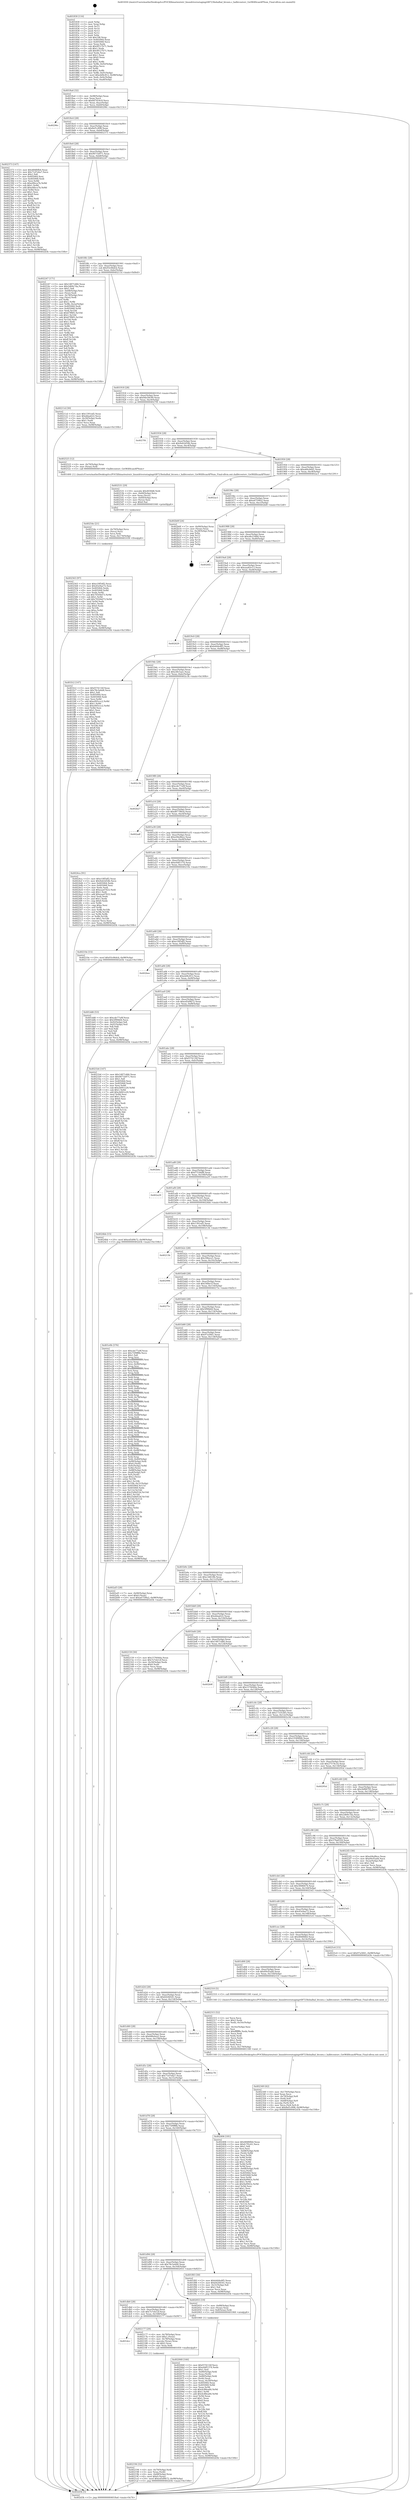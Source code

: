 digraph "0x401830" {
  label = "0x401830 (/mnt/c/Users/mathe/Desktop/tcc/POCII/binaries/extr_linuxdriversstagingrtl8723bshalhal_btcoex.c_halbtcoutsrc_GetWifiScanAPNum_Final-ollvm.out::main(0))"
  labelloc = "t"
  node[shape=record]

  Entry [label="",width=0.3,height=0.3,shape=circle,fillcolor=black,style=filled]
  "0x4018a4" [label="{
     0x4018a4 [32]\l
     | [instrs]\l
     &nbsp;&nbsp;0x4018a4 \<+6\>: mov -0x98(%rbp),%eax\l
     &nbsp;&nbsp;0x4018aa \<+2\>: mov %eax,%ecx\l
     &nbsp;&nbsp;0x4018ac \<+6\>: sub $0x8d7454c9,%ecx\l
     &nbsp;&nbsp;0x4018b2 \<+6\>: mov %eax,-0xac(%rbp)\l
     &nbsp;&nbsp;0x4018b8 \<+6\>: mov %ecx,-0xb0(%rbp)\l
     &nbsp;&nbsp;0x4018be \<+6\>: je 000000000040296c \<main+0x113c\>\l
  }"]
  "0x40296c" [label="{
     0x40296c\l
  }", style=dashed]
  "0x4018c4" [label="{
     0x4018c4 [28]\l
     | [instrs]\l
     &nbsp;&nbsp;0x4018c4 \<+5\>: jmp 00000000004018c9 \<main+0x99\>\l
     &nbsp;&nbsp;0x4018c9 \<+6\>: mov -0xac(%rbp),%eax\l
     &nbsp;&nbsp;0x4018cf \<+5\>: sub $0x8ef1c898,%eax\l
     &nbsp;&nbsp;0x4018d4 \<+6\>: mov %eax,-0xb4(%rbp)\l
     &nbsp;&nbsp;0x4018da \<+6\>: je 0000000000402373 \<main+0xb43\>\l
  }"]
  Exit [label="",width=0.3,height=0.3,shape=circle,fillcolor=black,style=filled,peripheries=2]
  "0x402373" [label="{
     0x402373 [147]\l
     | [instrs]\l
     &nbsp;&nbsp;0x402373 \<+5\>: mov $0x484f6fb4,%eax\l
     &nbsp;&nbsp;0x402378 \<+5\>: mov $0x71d7e6a7,%ecx\l
     &nbsp;&nbsp;0x40237d \<+2\>: mov $0x1,%dl\l
     &nbsp;&nbsp;0x40237f \<+7\>: mov 0x405064,%esi\l
     &nbsp;&nbsp;0x402386 \<+7\>: mov 0x405068,%edi\l
     &nbsp;&nbsp;0x40238d \<+3\>: mov %esi,%r8d\l
     &nbsp;&nbsp;0x402390 \<+7\>: sub $0xe0feca7b,%r8d\l
     &nbsp;&nbsp;0x402397 \<+4\>: sub $0x1,%r8d\l
     &nbsp;&nbsp;0x40239b \<+7\>: add $0xe0feca7b,%r8d\l
     &nbsp;&nbsp;0x4023a2 \<+4\>: imul %r8d,%esi\l
     &nbsp;&nbsp;0x4023a6 \<+3\>: and $0x1,%esi\l
     &nbsp;&nbsp;0x4023a9 \<+3\>: cmp $0x0,%esi\l
     &nbsp;&nbsp;0x4023ac \<+4\>: sete %r9b\l
     &nbsp;&nbsp;0x4023b0 \<+3\>: cmp $0xa,%edi\l
     &nbsp;&nbsp;0x4023b3 \<+4\>: setl %r10b\l
     &nbsp;&nbsp;0x4023b7 \<+3\>: mov %r9b,%r11b\l
     &nbsp;&nbsp;0x4023ba \<+4\>: xor $0xff,%r11b\l
     &nbsp;&nbsp;0x4023be \<+3\>: mov %r10b,%bl\l
     &nbsp;&nbsp;0x4023c1 \<+3\>: xor $0xff,%bl\l
     &nbsp;&nbsp;0x4023c4 \<+3\>: xor $0x1,%dl\l
     &nbsp;&nbsp;0x4023c7 \<+3\>: mov %r11b,%r14b\l
     &nbsp;&nbsp;0x4023ca \<+4\>: and $0xff,%r14b\l
     &nbsp;&nbsp;0x4023ce \<+3\>: and %dl,%r9b\l
     &nbsp;&nbsp;0x4023d1 \<+3\>: mov %bl,%r15b\l
     &nbsp;&nbsp;0x4023d4 \<+4\>: and $0xff,%r15b\l
     &nbsp;&nbsp;0x4023d8 \<+3\>: and %dl,%r10b\l
     &nbsp;&nbsp;0x4023db \<+3\>: or %r9b,%r14b\l
     &nbsp;&nbsp;0x4023de \<+3\>: or %r10b,%r15b\l
     &nbsp;&nbsp;0x4023e1 \<+3\>: xor %r15b,%r14b\l
     &nbsp;&nbsp;0x4023e4 \<+3\>: or %bl,%r11b\l
     &nbsp;&nbsp;0x4023e7 \<+4\>: xor $0xff,%r11b\l
     &nbsp;&nbsp;0x4023eb \<+3\>: or $0x1,%dl\l
     &nbsp;&nbsp;0x4023ee \<+3\>: and %dl,%r11b\l
     &nbsp;&nbsp;0x4023f1 \<+3\>: or %r11b,%r14b\l
     &nbsp;&nbsp;0x4023f4 \<+4\>: test $0x1,%r14b\l
     &nbsp;&nbsp;0x4023f8 \<+3\>: cmovne %ecx,%eax\l
     &nbsp;&nbsp;0x4023fb \<+6\>: mov %eax,-0x98(%rbp)\l
     &nbsp;&nbsp;0x402401 \<+5\>: jmp 0000000000402d3b \<main+0x150b\>\l
  }"]
  "0x4018e0" [label="{
     0x4018e0 [28]\l
     | [instrs]\l
     &nbsp;&nbsp;0x4018e0 \<+5\>: jmp 00000000004018e5 \<main+0xb5\>\l
     &nbsp;&nbsp;0x4018e5 \<+6\>: mov -0xac(%rbp),%eax\l
     &nbsp;&nbsp;0x4018eb \<+5\>: sub $0x9071b971,%eax\l
     &nbsp;&nbsp;0x4018f0 \<+6\>: mov %eax,-0xb8(%rbp)\l
     &nbsp;&nbsp;0x4018f6 \<+6\>: je 0000000000402247 \<main+0xa17\>\l
  }"]
  "0x402563" [label="{
     0x402563 [97]\l
     | [instrs]\l
     &nbsp;&nbsp;0x402563 \<+5\>: mov $0xe18f5df2,%eax\l
     &nbsp;&nbsp;0x402568 \<+5\>: mov $0x45e9ae72,%esi\l
     &nbsp;&nbsp;0x40256d \<+7\>: mov 0x405064,%edx\l
     &nbsp;&nbsp;0x402574 \<+8\>: mov 0x405068,%r8d\l
     &nbsp;&nbsp;0x40257c \<+3\>: mov %edx,%r9d\l
     &nbsp;&nbsp;0x40257f \<+7\>: sub $0x70504d73,%r9d\l
     &nbsp;&nbsp;0x402586 \<+4\>: sub $0x1,%r9d\l
     &nbsp;&nbsp;0x40258a \<+7\>: add $0x70504d73,%r9d\l
     &nbsp;&nbsp;0x402591 \<+4\>: imul %r9d,%edx\l
     &nbsp;&nbsp;0x402595 \<+3\>: and $0x1,%edx\l
     &nbsp;&nbsp;0x402598 \<+3\>: cmp $0x0,%edx\l
     &nbsp;&nbsp;0x40259b \<+4\>: sete %r10b\l
     &nbsp;&nbsp;0x40259f \<+4\>: cmp $0xa,%r8d\l
     &nbsp;&nbsp;0x4025a3 \<+4\>: setl %r11b\l
     &nbsp;&nbsp;0x4025a7 \<+3\>: mov %r10b,%bl\l
     &nbsp;&nbsp;0x4025aa \<+3\>: and %r11b,%bl\l
     &nbsp;&nbsp;0x4025ad \<+3\>: xor %r11b,%r10b\l
     &nbsp;&nbsp;0x4025b0 \<+3\>: or %r10b,%bl\l
     &nbsp;&nbsp;0x4025b3 \<+3\>: test $0x1,%bl\l
     &nbsp;&nbsp;0x4025b6 \<+3\>: cmovne %esi,%eax\l
     &nbsp;&nbsp;0x4025b9 \<+6\>: mov %eax,-0x98(%rbp)\l
     &nbsp;&nbsp;0x4025bf \<+5\>: jmp 0000000000402d3b \<main+0x150b\>\l
  }"]
  "0x402247" [label="{
     0x402247 [171]\l
     | [instrs]\l
     &nbsp;&nbsp;0x402247 \<+5\>: mov $0x14871d66,%eax\l
     &nbsp;&nbsp;0x40224c \<+5\>: mov $0x2d69c7da,%ecx\l
     &nbsp;&nbsp;0x402251 \<+2\>: mov $0x1,%dl\l
     &nbsp;&nbsp;0x402253 \<+4\>: mov -0x68(%rbp),%rsi\l
     &nbsp;&nbsp;0x402257 \<+2\>: mov (%rsi),%edi\l
     &nbsp;&nbsp;0x402259 \<+4\>: mov -0x78(%rbp),%rsi\l
     &nbsp;&nbsp;0x40225d \<+2\>: cmp (%rsi),%edi\l
     &nbsp;&nbsp;0x40225f \<+4\>: setl %r8b\l
     &nbsp;&nbsp;0x402263 \<+4\>: and $0x1,%r8b\l
     &nbsp;&nbsp;0x402267 \<+4\>: mov %r8b,-0x2a(%rbp)\l
     &nbsp;&nbsp;0x40226b \<+7\>: mov 0x405064,%edi\l
     &nbsp;&nbsp;0x402272 \<+8\>: mov 0x405068,%r9d\l
     &nbsp;&nbsp;0x40227a \<+3\>: mov %edi,%r10d\l
     &nbsp;&nbsp;0x40227d \<+7\>: sub $0x67ff4f5,%r10d\l
     &nbsp;&nbsp;0x402284 \<+4\>: sub $0x1,%r10d\l
     &nbsp;&nbsp;0x402288 \<+7\>: add $0x67ff4f5,%r10d\l
     &nbsp;&nbsp;0x40228f \<+4\>: imul %r10d,%edi\l
     &nbsp;&nbsp;0x402293 \<+3\>: and $0x1,%edi\l
     &nbsp;&nbsp;0x402296 \<+3\>: cmp $0x0,%edi\l
     &nbsp;&nbsp;0x402299 \<+4\>: sete %r8b\l
     &nbsp;&nbsp;0x40229d \<+4\>: cmp $0xa,%r9d\l
     &nbsp;&nbsp;0x4022a1 \<+4\>: setl %r11b\l
     &nbsp;&nbsp;0x4022a5 \<+3\>: mov %r8b,%bl\l
     &nbsp;&nbsp;0x4022a8 \<+3\>: xor $0xff,%bl\l
     &nbsp;&nbsp;0x4022ab \<+3\>: mov %r11b,%r14b\l
     &nbsp;&nbsp;0x4022ae \<+4\>: xor $0xff,%r14b\l
     &nbsp;&nbsp;0x4022b2 \<+3\>: xor $0x1,%dl\l
     &nbsp;&nbsp;0x4022b5 \<+3\>: mov %bl,%r15b\l
     &nbsp;&nbsp;0x4022b8 \<+4\>: and $0xff,%r15b\l
     &nbsp;&nbsp;0x4022bc \<+3\>: and %dl,%r8b\l
     &nbsp;&nbsp;0x4022bf \<+3\>: mov %r14b,%r12b\l
     &nbsp;&nbsp;0x4022c2 \<+4\>: and $0xff,%r12b\l
     &nbsp;&nbsp;0x4022c6 \<+3\>: and %dl,%r11b\l
     &nbsp;&nbsp;0x4022c9 \<+3\>: or %r8b,%r15b\l
     &nbsp;&nbsp;0x4022cc \<+3\>: or %r11b,%r12b\l
     &nbsp;&nbsp;0x4022cf \<+3\>: xor %r12b,%r15b\l
     &nbsp;&nbsp;0x4022d2 \<+3\>: or %r14b,%bl\l
     &nbsp;&nbsp;0x4022d5 \<+3\>: xor $0xff,%bl\l
     &nbsp;&nbsp;0x4022d8 \<+3\>: or $0x1,%dl\l
     &nbsp;&nbsp;0x4022db \<+2\>: and %dl,%bl\l
     &nbsp;&nbsp;0x4022dd \<+3\>: or %bl,%r15b\l
     &nbsp;&nbsp;0x4022e0 \<+4\>: test $0x1,%r15b\l
     &nbsp;&nbsp;0x4022e4 \<+3\>: cmovne %ecx,%eax\l
     &nbsp;&nbsp;0x4022e7 \<+6\>: mov %eax,-0x98(%rbp)\l
     &nbsp;&nbsp;0x4022ed \<+5\>: jmp 0000000000402d3b \<main+0x150b\>\l
  }"]
  "0x4018fc" [label="{
     0x4018fc [28]\l
     | [instrs]\l
     &nbsp;&nbsp;0x4018fc \<+5\>: jmp 0000000000401901 \<main+0xd1\>\l
     &nbsp;&nbsp;0x401901 \<+6\>: mov -0xac(%rbp),%eax\l
     &nbsp;&nbsp;0x401907 \<+5\>: sub $0x93c06dcb,%eax\l
     &nbsp;&nbsp;0x40190c \<+6\>: mov %eax,-0xbc(%rbp)\l
     &nbsp;&nbsp;0x401912 \<+6\>: je 000000000040211d \<main+0x8ed\>\l
  }"]
  "0x40254e" [label="{
     0x40254e [21]\l
     | [instrs]\l
     &nbsp;&nbsp;0x40254e \<+4\>: mov -0x70(%rbp),%rcx\l
     &nbsp;&nbsp;0x402552 \<+3\>: mov (%rcx),%rcx\l
     &nbsp;&nbsp;0x402555 \<+3\>: mov %rcx,%rdi\l
     &nbsp;&nbsp;0x402558 \<+6\>: mov %eax,-0x174(%rbp)\l
     &nbsp;&nbsp;0x40255e \<+5\>: call 0000000000401030 \<free@plt\>\l
     | [calls]\l
     &nbsp;&nbsp;0x401030 \{1\} (unknown)\l
  }"]
  "0x40211d" [label="{
     0x40211d [30]\l
     | [instrs]\l
     &nbsp;&nbsp;0x40211d \<+5\>: mov $0x1391ed5,%eax\l
     &nbsp;&nbsp;0x402122 \<+5\>: mov $0xddaa622,%ecx\l
     &nbsp;&nbsp;0x402127 \<+3\>: mov -0x30(%rbp),%edx\l
     &nbsp;&nbsp;0x40212a \<+3\>: cmp $0x1,%edx\l
     &nbsp;&nbsp;0x40212d \<+3\>: cmovl %ecx,%eax\l
     &nbsp;&nbsp;0x402130 \<+6\>: mov %eax,-0x98(%rbp)\l
     &nbsp;&nbsp;0x402136 \<+5\>: jmp 0000000000402d3b \<main+0x150b\>\l
  }"]
  "0x401918" [label="{
     0x401918 [28]\l
     | [instrs]\l
     &nbsp;&nbsp;0x401918 \<+5\>: jmp 000000000040191d \<main+0xed\>\l
     &nbsp;&nbsp;0x40191d \<+6\>: mov -0xac(%rbp),%eax\l
     &nbsp;&nbsp;0x401923 \<+5\>: sub $0x9de58c99,%eax\l
     &nbsp;&nbsp;0x401928 \<+6\>: mov %eax,-0xc0(%rbp)\l
     &nbsp;&nbsp;0x40192e \<+6\>: je 00000000004027f4 \<main+0xfc4\>\l
  }"]
  "0x402531" [label="{
     0x402531 [29]\l
     | [instrs]\l
     &nbsp;&nbsp;0x402531 \<+10\>: movabs $0x4030d6,%rdi\l
     &nbsp;&nbsp;0x40253b \<+4\>: mov -0x60(%rbp),%rcx\l
     &nbsp;&nbsp;0x40253f \<+2\>: mov %eax,(%rcx)\l
     &nbsp;&nbsp;0x402541 \<+4\>: mov -0x60(%rbp),%rcx\l
     &nbsp;&nbsp;0x402545 \<+2\>: mov (%rcx),%esi\l
     &nbsp;&nbsp;0x402547 \<+2\>: mov $0x0,%al\l
     &nbsp;&nbsp;0x402549 \<+5\>: call 0000000000401040 \<printf@plt\>\l
     | [calls]\l
     &nbsp;&nbsp;0x401040 \{1\} (unknown)\l
  }"]
  "0x4027f4" [label="{
     0x4027f4\l
  }", style=dashed]
  "0x401934" [label="{
     0x401934 [28]\l
     | [instrs]\l
     &nbsp;&nbsp;0x401934 \<+5\>: jmp 0000000000401939 \<main+0x109\>\l
     &nbsp;&nbsp;0x401939 \<+6\>: mov -0xac(%rbp),%eax\l
     &nbsp;&nbsp;0x40193f \<+5\>: sub $0x9eb5d54b,%eax\l
     &nbsp;&nbsp;0x401944 \<+6\>: mov %eax,-0xc4(%rbp)\l
     &nbsp;&nbsp;0x40194a \<+6\>: je 0000000000402525 \<main+0xcf5\>\l
  }"]
  "0x402349" [label="{
     0x402349 [42]\l
     | [instrs]\l
     &nbsp;&nbsp;0x402349 \<+6\>: mov -0x170(%rbp),%ecx\l
     &nbsp;&nbsp;0x40234f \<+3\>: imul %eax,%ecx\l
     &nbsp;&nbsp;0x402352 \<+4\>: mov -0x70(%rbp),%r8\l
     &nbsp;&nbsp;0x402356 \<+3\>: mov (%r8),%r8\l
     &nbsp;&nbsp;0x402359 \<+4\>: mov -0x68(%rbp),%r9\l
     &nbsp;&nbsp;0x40235d \<+3\>: movslq (%r9),%r9\l
     &nbsp;&nbsp;0x402360 \<+4\>: mov %ecx,(%r8,%r9,4)\l
     &nbsp;&nbsp;0x402364 \<+10\>: movl $0x8ef1c898,-0x98(%rbp)\l
     &nbsp;&nbsp;0x40236e \<+5\>: jmp 0000000000402d3b \<main+0x150b\>\l
  }"]
  "0x402525" [label="{
     0x402525 [12]\l
     | [instrs]\l
     &nbsp;&nbsp;0x402525 \<+4\>: mov -0x70(%rbp),%rax\l
     &nbsp;&nbsp;0x402529 \<+3\>: mov (%rax),%rdi\l
     &nbsp;&nbsp;0x40252c \<+5\>: call 0000000000401400 \<halbtcoutsrc_GetWifiScanAPNum\>\l
     | [calls]\l
     &nbsp;&nbsp;0x401400 \{1\} (/mnt/c/Users/mathe/Desktop/tcc/POCII/binaries/extr_linuxdriversstagingrtl8723bshalhal_btcoex.c_halbtcoutsrc_GetWifiScanAPNum_Final-ollvm.out::halbtcoutsrc_GetWifiScanAPNum)\l
  }"]
  "0x401950" [label="{
     0x401950 [28]\l
     | [instrs]\l
     &nbsp;&nbsp;0x401950 \<+5\>: jmp 0000000000401955 \<main+0x125\>\l
     &nbsp;&nbsp;0x401955 \<+6\>: mov -0xac(%rbp),%eax\l
     &nbsp;&nbsp;0x40195b \<+5\>: sub $0xa66cb6d1,%eax\l
     &nbsp;&nbsp;0x401960 \<+6\>: mov %eax,-0xc8(%rbp)\l
     &nbsp;&nbsp;0x401966 \<+6\>: je 0000000000402ac1 \<main+0x1291\>\l
  }"]
  "0x402315" [label="{
     0x402315 [52]\l
     | [instrs]\l
     &nbsp;&nbsp;0x402315 \<+2\>: xor %ecx,%ecx\l
     &nbsp;&nbsp;0x402317 \<+5\>: mov $0x2,%edx\l
     &nbsp;&nbsp;0x40231c \<+6\>: mov %edx,-0x16c(%rbp)\l
     &nbsp;&nbsp;0x402322 \<+1\>: cltd\l
     &nbsp;&nbsp;0x402323 \<+6\>: mov -0x16c(%rbp),%esi\l
     &nbsp;&nbsp;0x402329 \<+2\>: idiv %esi\l
     &nbsp;&nbsp;0x40232b \<+6\>: imul $0xfffffffe,%edx,%edx\l
     &nbsp;&nbsp;0x402331 \<+2\>: mov %ecx,%edi\l
     &nbsp;&nbsp;0x402333 \<+2\>: sub %edx,%edi\l
     &nbsp;&nbsp;0x402335 \<+2\>: mov %ecx,%edx\l
     &nbsp;&nbsp;0x402337 \<+3\>: sub $0x1,%edx\l
     &nbsp;&nbsp;0x40233a \<+2\>: add %edx,%edi\l
     &nbsp;&nbsp;0x40233c \<+2\>: sub %edi,%ecx\l
     &nbsp;&nbsp;0x40233e \<+6\>: mov %ecx,-0x170(%rbp)\l
     &nbsp;&nbsp;0x402344 \<+5\>: call 0000000000401160 \<next_i\>\l
     | [calls]\l
     &nbsp;&nbsp;0x401160 \{1\} (/mnt/c/Users/mathe/Desktop/tcc/POCII/binaries/extr_linuxdriversstagingrtl8723bshalhal_btcoex.c_halbtcoutsrc_GetWifiScanAPNum_Final-ollvm.out::next_i)\l
  }"]
  "0x402ac1" [label="{
     0x402ac1\l
  }", style=dashed]
  "0x40196c" [label="{
     0x40196c [28]\l
     | [instrs]\l
     &nbsp;&nbsp;0x40196c \<+5\>: jmp 0000000000401971 \<main+0x141\>\l
     &nbsp;&nbsp;0x401971 \<+6\>: mov -0xac(%rbp),%eax\l
     &nbsp;&nbsp;0x401977 \<+5\>: sub $0xa6759fa2,%eax\l
     &nbsp;&nbsp;0x40197c \<+6\>: mov %eax,-0xcc(%rbp)\l
     &nbsp;&nbsp;0x401982 \<+6\>: je 0000000000402b0f \<main+0x12df\>\l
  }"]
  "0x402194" [label="{
     0x402194 [32]\l
     | [instrs]\l
     &nbsp;&nbsp;0x402194 \<+4\>: mov -0x70(%rbp),%rdi\l
     &nbsp;&nbsp;0x402198 \<+3\>: mov %rax,(%rdi)\l
     &nbsp;&nbsp;0x40219b \<+4\>: mov -0x68(%rbp),%rax\l
     &nbsp;&nbsp;0x40219f \<+6\>: movl $0x0,(%rax)\l
     &nbsp;&nbsp;0x4021a5 \<+10\>: movl $0xed5d9b72,-0x98(%rbp)\l
     &nbsp;&nbsp;0x4021af \<+5\>: jmp 0000000000402d3b \<main+0x150b\>\l
  }"]
  "0x402b0f" [label="{
     0x402b0f [24]\l
     | [instrs]\l
     &nbsp;&nbsp;0x402b0f \<+7\>: mov -0x90(%rbp),%rax\l
     &nbsp;&nbsp;0x402b16 \<+2\>: mov (%rax),%eax\l
     &nbsp;&nbsp;0x402b18 \<+4\>: lea -0x28(%rbp),%rsp\l
     &nbsp;&nbsp;0x402b1c \<+1\>: pop %rbx\l
     &nbsp;&nbsp;0x402b1d \<+2\>: pop %r12\l
     &nbsp;&nbsp;0x402b1f \<+2\>: pop %r13\l
     &nbsp;&nbsp;0x402b21 \<+2\>: pop %r14\l
     &nbsp;&nbsp;0x402b23 \<+2\>: pop %r15\l
     &nbsp;&nbsp;0x402b25 \<+1\>: pop %rbp\l
     &nbsp;&nbsp;0x402b26 \<+1\>: ret\l
  }"]
  "0x401988" [label="{
     0x401988 [28]\l
     | [instrs]\l
     &nbsp;&nbsp;0x401988 \<+5\>: jmp 000000000040198d \<main+0x15d\>\l
     &nbsp;&nbsp;0x40198d \<+6\>: mov -0xac(%rbp),%eax\l
     &nbsp;&nbsp;0x401993 \<+5\>: sub $0xa8e2348d,%eax\l
     &nbsp;&nbsp;0x401998 \<+6\>: mov %eax,-0xd0(%rbp)\l
     &nbsp;&nbsp;0x40199e \<+6\>: je 00000000004026f2 \<main+0xec2\>\l
  }"]
  "0x401dcc" [label="{
     0x401dcc\l
  }", style=dashed]
  "0x4026f2" [label="{
     0x4026f2\l
  }", style=dashed]
  "0x4019a4" [label="{
     0x4019a4 [28]\l
     | [instrs]\l
     &nbsp;&nbsp;0x4019a4 \<+5\>: jmp 00000000004019a9 \<main+0x179\>\l
     &nbsp;&nbsp;0x4019a9 \<+6\>: mov -0xac(%rbp),%eax\l
     &nbsp;&nbsp;0x4019af \<+5\>: sub $0xaaa82e13,%eax\l
     &nbsp;&nbsp;0x4019b4 \<+6\>: mov %eax,-0xd4(%rbp)\l
     &nbsp;&nbsp;0x4019ba \<+6\>: je 0000000000402629 \<main+0xdf9\>\l
  }"]
  "0x402177" [label="{
     0x402177 [29]\l
     | [instrs]\l
     &nbsp;&nbsp;0x402177 \<+4\>: mov -0x78(%rbp),%rax\l
     &nbsp;&nbsp;0x40217b \<+6\>: movl $0x1,(%rax)\l
     &nbsp;&nbsp;0x402181 \<+4\>: mov -0x78(%rbp),%rax\l
     &nbsp;&nbsp;0x402185 \<+3\>: movslq (%rax),%rax\l
     &nbsp;&nbsp;0x402188 \<+4\>: shl $0x2,%rax\l
     &nbsp;&nbsp;0x40218c \<+3\>: mov %rax,%rdi\l
     &nbsp;&nbsp;0x40218f \<+5\>: call 0000000000401050 \<malloc@plt\>\l
     | [calls]\l
     &nbsp;&nbsp;0x401050 \{1\} (unknown)\l
  }"]
  "0x402629" [label="{
     0x402629\l
  }", style=dashed]
  "0x4019c0" [label="{
     0x4019c0 [28]\l
     | [instrs]\l
     &nbsp;&nbsp;0x4019c0 \<+5\>: jmp 00000000004019c5 \<main+0x195\>\l
     &nbsp;&nbsp;0x4019c5 \<+6\>: mov -0xac(%rbp),%eax\l
     &nbsp;&nbsp;0x4019cb \<+5\>: sub $0xb444e8f5,%eax\l
     &nbsp;&nbsp;0x4019d0 \<+6\>: mov %eax,-0xd8(%rbp)\l
     &nbsp;&nbsp;0x4019d6 \<+6\>: je 0000000000401fc2 \<main+0x792\>\l
  }"]
  "0x402068" [label="{
     0x402068 [166]\l
     | [instrs]\l
     &nbsp;&nbsp;0x402068 \<+5\>: mov $0xf374116f,%ecx\l
     &nbsp;&nbsp;0x40206d \<+5\>: mov $0xe0df1374,%edx\l
     &nbsp;&nbsp;0x402072 \<+3\>: mov $0x1,%sil\l
     &nbsp;&nbsp;0x402075 \<+4\>: mov -0x80(%rbp),%rdi\l
     &nbsp;&nbsp;0x402079 \<+2\>: mov %eax,(%rdi)\l
     &nbsp;&nbsp;0x40207b \<+4\>: mov -0x80(%rbp),%rdi\l
     &nbsp;&nbsp;0x40207f \<+2\>: mov (%rdi),%eax\l
     &nbsp;&nbsp;0x402081 \<+3\>: mov %eax,-0x30(%rbp)\l
     &nbsp;&nbsp;0x402084 \<+7\>: mov 0x405064,%eax\l
     &nbsp;&nbsp;0x40208b \<+8\>: mov 0x405068,%r8d\l
     &nbsp;&nbsp;0x402093 \<+3\>: mov %eax,%r9d\l
     &nbsp;&nbsp;0x402096 \<+7\>: sub $0x4c88ea66,%r9d\l
     &nbsp;&nbsp;0x40209d \<+4\>: sub $0x1,%r9d\l
     &nbsp;&nbsp;0x4020a1 \<+7\>: add $0x4c88ea66,%r9d\l
     &nbsp;&nbsp;0x4020a8 \<+4\>: imul %r9d,%eax\l
     &nbsp;&nbsp;0x4020ac \<+3\>: and $0x1,%eax\l
     &nbsp;&nbsp;0x4020af \<+3\>: cmp $0x0,%eax\l
     &nbsp;&nbsp;0x4020b2 \<+4\>: sete %r10b\l
     &nbsp;&nbsp;0x4020b6 \<+4\>: cmp $0xa,%r8d\l
     &nbsp;&nbsp;0x4020ba \<+4\>: setl %r11b\l
     &nbsp;&nbsp;0x4020be \<+3\>: mov %r10b,%bl\l
     &nbsp;&nbsp;0x4020c1 \<+3\>: xor $0xff,%bl\l
     &nbsp;&nbsp;0x4020c4 \<+3\>: mov %r11b,%r14b\l
     &nbsp;&nbsp;0x4020c7 \<+4\>: xor $0xff,%r14b\l
     &nbsp;&nbsp;0x4020cb \<+4\>: xor $0x1,%sil\l
     &nbsp;&nbsp;0x4020cf \<+3\>: mov %bl,%r15b\l
     &nbsp;&nbsp;0x4020d2 \<+4\>: and $0xff,%r15b\l
     &nbsp;&nbsp;0x4020d6 \<+3\>: and %sil,%r10b\l
     &nbsp;&nbsp;0x4020d9 \<+3\>: mov %r14b,%r12b\l
     &nbsp;&nbsp;0x4020dc \<+4\>: and $0xff,%r12b\l
     &nbsp;&nbsp;0x4020e0 \<+3\>: and %sil,%r11b\l
     &nbsp;&nbsp;0x4020e3 \<+3\>: or %r10b,%r15b\l
     &nbsp;&nbsp;0x4020e6 \<+3\>: or %r11b,%r12b\l
     &nbsp;&nbsp;0x4020e9 \<+3\>: xor %r12b,%r15b\l
     &nbsp;&nbsp;0x4020ec \<+3\>: or %r14b,%bl\l
     &nbsp;&nbsp;0x4020ef \<+3\>: xor $0xff,%bl\l
     &nbsp;&nbsp;0x4020f2 \<+4\>: or $0x1,%sil\l
     &nbsp;&nbsp;0x4020f6 \<+3\>: and %sil,%bl\l
     &nbsp;&nbsp;0x4020f9 \<+3\>: or %bl,%r15b\l
     &nbsp;&nbsp;0x4020fc \<+4\>: test $0x1,%r15b\l
     &nbsp;&nbsp;0x402100 \<+3\>: cmovne %edx,%ecx\l
     &nbsp;&nbsp;0x402103 \<+6\>: mov %ecx,-0x98(%rbp)\l
     &nbsp;&nbsp;0x402109 \<+5\>: jmp 0000000000402d3b \<main+0x150b\>\l
  }"]
  "0x401fc2" [label="{
     0x401fc2 [147]\l
     | [instrs]\l
     &nbsp;&nbsp;0x401fc2 \<+5\>: mov $0xf374116f,%eax\l
     &nbsp;&nbsp;0x401fc7 \<+5\>: mov $0x78c5e6d4,%ecx\l
     &nbsp;&nbsp;0x401fcc \<+2\>: mov $0x1,%dl\l
     &nbsp;&nbsp;0x401fce \<+7\>: mov 0x405064,%esi\l
     &nbsp;&nbsp;0x401fd5 \<+7\>: mov 0x405068,%edi\l
     &nbsp;&nbsp;0x401fdc \<+3\>: mov %esi,%r8d\l
     &nbsp;&nbsp;0x401fdf \<+7\>: add $0xe005ccc2,%r8d\l
     &nbsp;&nbsp;0x401fe6 \<+4\>: sub $0x1,%r8d\l
     &nbsp;&nbsp;0x401fea \<+7\>: sub $0xe005ccc2,%r8d\l
     &nbsp;&nbsp;0x401ff1 \<+4\>: imul %r8d,%esi\l
     &nbsp;&nbsp;0x401ff5 \<+3\>: and $0x1,%esi\l
     &nbsp;&nbsp;0x401ff8 \<+3\>: cmp $0x0,%esi\l
     &nbsp;&nbsp;0x401ffb \<+4\>: sete %r9b\l
     &nbsp;&nbsp;0x401fff \<+3\>: cmp $0xa,%edi\l
     &nbsp;&nbsp;0x402002 \<+4\>: setl %r10b\l
     &nbsp;&nbsp;0x402006 \<+3\>: mov %r9b,%r11b\l
     &nbsp;&nbsp;0x402009 \<+4\>: xor $0xff,%r11b\l
     &nbsp;&nbsp;0x40200d \<+3\>: mov %r10b,%bl\l
     &nbsp;&nbsp;0x402010 \<+3\>: xor $0xff,%bl\l
     &nbsp;&nbsp;0x402013 \<+3\>: xor $0x0,%dl\l
     &nbsp;&nbsp;0x402016 \<+3\>: mov %r11b,%r14b\l
     &nbsp;&nbsp;0x402019 \<+4\>: and $0x0,%r14b\l
     &nbsp;&nbsp;0x40201d \<+3\>: and %dl,%r9b\l
     &nbsp;&nbsp;0x402020 \<+3\>: mov %bl,%r15b\l
     &nbsp;&nbsp;0x402023 \<+4\>: and $0x0,%r15b\l
     &nbsp;&nbsp;0x402027 \<+3\>: and %dl,%r10b\l
     &nbsp;&nbsp;0x40202a \<+3\>: or %r9b,%r14b\l
     &nbsp;&nbsp;0x40202d \<+3\>: or %r10b,%r15b\l
     &nbsp;&nbsp;0x402030 \<+3\>: xor %r15b,%r14b\l
     &nbsp;&nbsp;0x402033 \<+3\>: or %bl,%r11b\l
     &nbsp;&nbsp;0x402036 \<+4\>: xor $0xff,%r11b\l
     &nbsp;&nbsp;0x40203a \<+3\>: or $0x0,%dl\l
     &nbsp;&nbsp;0x40203d \<+3\>: and %dl,%r11b\l
     &nbsp;&nbsp;0x402040 \<+3\>: or %r11b,%r14b\l
     &nbsp;&nbsp;0x402043 \<+4\>: test $0x1,%r14b\l
     &nbsp;&nbsp;0x402047 \<+3\>: cmovne %ecx,%eax\l
     &nbsp;&nbsp;0x40204a \<+6\>: mov %eax,-0x98(%rbp)\l
     &nbsp;&nbsp;0x402050 \<+5\>: jmp 0000000000402d3b \<main+0x150b\>\l
  }"]
  "0x4019dc" [label="{
     0x4019dc [28]\l
     | [instrs]\l
     &nbsp;&nbsp;0x4019dc \<+5\>: jmp 00000000004019e1 \<main+0x1b1\>\l
     &nbsp;&nbsp;0x4019e1 \<+6\>: mov -0xac(%rbp),%eax\l
     &nbsp;&nbsp;0x4019e7 \<+5\>: sub $0xc6fc5aec,%eax\l
     &nbsp;&nbsp;0x4019ec \<+6\>: mov %eax,-0xdc(%rbp)\l
     &nbsp;&nbsp;0x4019f2 \<+6\>: je 0000000000402c3b \<main+0x140b\>\l
  }"]
  "0x401db0" [label="{
     0x401db0 [28]\l
     | [instrs]\l
     &nbsp;&nbsp;0x401db0 \<+5\>: jmp 0000000000401db5 \<main+0x585\>\l
     &nbsp;&nbsp;0x401db5 \<+6\>: mov -0xac(%rbp),%eax\l
     &nbsp;&nbsp;0x401dbb \<+5\>: sub $0x7e7eb12f,%eax\l
     &nbsp;&nbsp;0x401dc0 \<+6\>: mov %eax,-0x168(%rbp)\l
     &nbsp;&nbsp;0x401dc6 \<+6\>: je 0000000000402177 \<main+0x947\>\l
  }"]
  "0x402c3b" [label="{
     0x402c3b\l
  }", style=dashed]
  "0x4019f8" [label="{
     0x4019f8 [28]\l
     | [instrs]\l
     &nbsp;&nbsp;0x4019f8 \<+5\>: jmp 00000000004019fd \<main+0x1cd\>\l
     &nbsp;&nbsp;0x4019fd \<+6\>: mov -0xac(%rbp),%eax\l
     &nbsp;&nbsp;0x401a03 \<+5\>: sub $0xcde77a9f,%eax\l
     &nbsp;&nbsp;0x401a08 \<+6\>: mov %eax,-0xe0(%rbp)\l
     &nbsp;&nbsp;0x401a0e \<+6\>: je 0000000000402b27 \<main+0x12f7\>\l
  }"]
  "0x402055" [label="{
     0x402055 [19]\l
     | [instrs]\l
     &nbsp;&nbsp;0x402055 \<+7\>: mov -0x88(%rbp),%rax\l
     &nbsp;&nbsp;0x40205c \<+3\>: mov (%rax),%rax\l
     &nbsp;&nbsp;0x40205f \<+4\>: mov 0x8(%rax),%rdi\l
     &nbsp;&nbsp;0x402063 \<+5\>: call 0000000000401060 \<atoi@plt\>\l
     | [calls]\l
     &nbsp;&nbsp;0x401060 \{1\} (unknown)\l
  }"]
  "0x402b27" [label="{
     0x402b27\l
  }", style=dashed]
  "0x401a14" [label="{
     0x401a14 [28]\l
     | [instrs]\l
     &nbsp;&nbsp;0x401a14 \<+5\>: jmp 0000000000401a19 \<main+0x1e9\>\l
     &nbsp;&nbsp;0x401a19 \<+6\>: mov -0xac(%rbp),%eax\l
     &nbsp;&nbsp;0x401a1f \<+5\>: sub $0xd8778bcb,%eax\l
     &nbsp;&nbsp;0x401a24 \<+6\>: mov %eax,-0xe4(%rbp)\l
     &nbsp;&nbsp;0x401a2a \<+6\>: je 0000000000402adf \<main+0x12af\>\l
  }"]
  "0x401d94" [label="{
     0x401d94 [28]\l
     | [instrs]\l
     &nbsp;&nbsp;0x401d94 \<+5\>: jmp 0000000000401d99 \<main+0x569\>\l
     &nbsp;&nbsp;0x401d99 \<+6\>: mov -0xac(%rbp),%eax\l
     &nbsp;&nbsp;0x401d9f \<+5\>: sub $0x78c5e6d4,%eax\l
     &nbsp;&nbsp;0x401da4 \<+6\>: mov %eax,-0x164(%rbp)\l
     &nbsp;&nbsp;0x401daa \<+6\>: je 0000000000402055 \<main+0x825\>\l
  }"]
  "0x402adf" [label="{
     0x402adf\l
  }", style=dashed]
  "0x401a30" [label="{
     0x401a30 [28]\l
     | [instrs]\l
     &nbsp;&nbsp;0x401a30 \<+5\>: jmp 0000000000401a35 \<main+0x205\>\l
     &nbsp;&nbsp;0x401a35 \<+6\>: mov -0xac(%rbp),%eax\l
     &nbsp;&nbsp;0x401a3b \<+5\>: sub $0xe04e8bce,%eax\l
     &nbsp;&nbsp;0x401a40 \<+6\>: mov %eax,-0xe8(%rbp)\l
     &nbsp;&nbsp;0x401a46 \<+6\>: je 00000000004024ca \<main+0xc9a\>\l
  }"]
  "0x401f83" [label="{
     0x401f83 [30]\l
     | [instrs]\l
     &nbsp;&nbsp;0x401f83 \<+5\>: mov $0xb444e8f5,%eax\l
     &nbsp;&nbsp;0x401f88 \<+5\>: mov $0x642fd541,%ecx\l
     &nbsp;&nbsp;0x401f8d \<+3\>: mov -0x31(%rbp),%dl\l
     &nbsp;&nbsp;0x401f90 \<+3\>: test $0x1,%dl\l
     &nbsp;&nbsp;0x401f93 \<+3\>: cmovne %ecx,%eax\l
     &nbsp;&nbsp;0x401f96 \<+6\>: mov %eax,-0x98(%rbp)\l
     &nbsp;&nbsp;0x401f9c \<+5\>: jmp 0000000000402d3b \<main+0x150b\>\l
  }"]
  "0x4024ca" [label="{
     0x4024ca [91]\l
     | [instrs]\l
     &nbsp;&nbsp;0x4024ca \<+5\>: mov $0xe18f5df2,%eax\l
     &nbsp;&nbsp;0x4024cf \<+5\>: mov $0x9eb5d54b,%ecx\l
     &nbsp;&nbsp;0x4024d4 \<+7\>: mov 0x405064,%edx\l
     &nbsp;&nbsp;0x4024db \<+7\>: mov 0x405068,%esi\l
     &nbsp;&nbsp;0x4024e2 \<+2\>: mov %edx,%edi\l
     &nbsp;&nbsp;0x4024e4 \<+6\>: sub $0xeaa47622,%edi\l
     &nbsp;&nbsp;0x4024ea \<+3\>: sub $0x1,%edi\l
     &nbsp;&nbsp;0x4024ed \<+6\>: add $0xeaa47622,%edi\l
     &nbsp;&nbsp;0x4024f3 \<+3\>: imul %edi,%edx\l
     &nbsp;&nbsp;0x4024f6 \<+3\>: and $0x1,%edx\l
     &nbsp;&nbsp;0x4024f9 \<+3\>: cmp $0x0,%edx\l
     &nbsp;&nbsp;0x4024fc \<+4\>: sete %r8b\l
     &nbsp;&nbsp;0x402500 \<+3\>: cmp $0xa,%esi\l
     &nbsp;&nbsp;0x402503 \<+4\>: setl %r9b\l
     &nbsp;&nbsp;0x402507 \<+3\>: mov %r8b,%r10b\l
     &nbsp;&nbsp;0x40250a \<+3\>: and %r9b,%r10b\l
     &nbsp;&nbsp;0x40250d \<+3\>: xor %r9b,%r8b\l
     &nbsp;&nbsp;0x402510 \<+3\>: or %r8b,%r10b\l
     &nbsp;&nbsp;0x402513 \<+4\>: test $0x1,%r10b\l
     &nbsp;&nbsp;0x402517 \<+3\>: cmovne %ecx,%eax\l
     &nbsp;&nbsp;0x40251a \<+6\>: mov %eax,-0x98(%rbp)\l
     &nbsp;&nbsp;0x402520 \<+5\>: jmp 0000000000402d3b \<main+0x150b\>\l
  }"]
  "0x401a4c" [label="{
     0x401a4c [28]\l
     | [instrs]\l
     &nbsp;&nbsp;0x401a4c \<+5\>: jmp 0000000000401a51 \<main+0x221\>\l
     &nbsp;&nbsp;0x401a51 \<+6\>: mov -0xac(%rbp),%eax\l
     &nbsp;&nbsp;0x401a57 \<+5\>: sub $0xe0df1374,%eax\l
     &nbsp;&nbsp;0x401a5c \<+6\>: mov %eax,-0xec(%rbp)\l
     &nbsp;&nbsp;0x401a62 \<+6\>: je 000000000040210e \<main+0x8de\>\l
  }"]
  "0x401d78" [label="{
     0x401d78 [28]\l
     | [instrs]\l
     &nbsp;&nbsp;0x401d78 \<+5\>: jmp 0000000000401d7d \<main+0x54d\>\l
     &nbsp;&nbsp;0x401d7d \<+6\>: mov -0xac(%rbp),%eax\l
     &nbsp;&nbsp;0x401d83 \<+5\>: sub $0x75f9ff8b,%eax\l
     &nbsp;&nbsp;0x401d88 \<+6\>: mov %eax,-0x160(%rbp)\l
     &nbsp;&nbsp;0x401d8e \<+6\>: je 0000000000401f83 \<main+0x753\>\l
  }"]
  "0x40210e" [label="{
     0x40210e [15]\l
     | [instrs]\l
     &nbsp;&nbsp;0x40210e \<+10\>: movl $0x93c06dcb,-0x98(%rbp)\l
     &nbsp;&nbsp;0x402118 \<+5\>: jmp 0000000000402d3b \<main+0x150b\>\l
  }"]
  "0x401a68" [label="{
     0x401a68 [28]\l
     | [instrs]\l
     &nbsp;&nbsp;0x401a68 \<+5\>: jmp 0000000000401a6d \<main+0x23d\>\l
     &nbsp;&nbsp;0x401a6d \<+6\>: mov -0xac(%rbp),%eax\l
     &nbsp;&nbsp;0x401a73 \<+5\>: sub $0xe18f5df2,%eax\l
     &nbsp;&nbsp;0x401a78 \<+6\>: mov %eax,-0xf0(%rbp)\l
     &nbsp;&nbsp;0x401a7e \<+6\>: je 0000000000402bee \<main+0x13be\>\l
  }"]
  "0x402406" [label="{
     0x402406 [181]\l
     | [instrs]\l
     &nbsp;&nbsp;0x402406 \<+5\>: mov $0x484f6fb4,%eax\l
     &nbsp;&nbsp;0x40240b \<+5\>: mov $0xfc7f2c61,%ecx\l
     &nbsp;&nbsp;0x402410 \<+2\>: mov $0x1,%dl\l
     &nbsp;&nbsp;0x402412 \<+2\>: xor %esi,%esi\l
     &nbsp;&nbsp;0x402414 \<+4\>: mov -0x68(%rbp),%rdi\l
     &nbsp;&nbsp;0x402418 \<+3\>: mov (%rdi),%r8d\l
     &nbsp;&nbsp;0x40241b \<+3\>: mov %esi,%r9d\l
     &nbsp;&nbsp;0x40241e \<+3\>: sub %r8d,%r9d\l
     &nbsp;&nbsp;0x402421 \<+3\>: mov %esi,%r8d\l
     &nbsp;&nbsp;0x402424 \<+4\>: sub $0x1,%r8d\l
     &nbsp;&nbsp;0x402428 \<+3\>: add %r8d,%r9d\l
     &nbsp;&nbsp;0x40242b \<+3\>: sub %r9d,%esi\l
     &nbsp;&nbsp;0x40242e \<+4\>: mov -0x68(%rbp),%rdi\l
     &nbsp;&nbsp;0x402432 \<+2\>: mov %esi,(%rdi)\l
     &nbsp;&nbsp;0x402434 \<+7\>: mov 0x405064,%esi\l
     &nbsp;&nbsp;0x40243b \<+8\>: mov 0x405068,%r8d\l
     &nbsp;&nbsp;0x402443 \<+3\>: mov %esi,%r9d\l
     &nbsp;&nbsp;0x402446 \<+7\>: add $0x9a9943c,%r9d\l
     &nbsp;&nbsp;0x40244d \<+4\>: sub $0x1,%r9d\l
     &nbsp;&nbsp;0x402451 \<+7\>: sub $0x9a9943c,%r9d\l
     &nbsp;&nbsp;0x402458 \<+4\>: imul %r9d,%esi\l
     &nbsp;&nbsp;0x40245c \<+3\>: and $0x1,%esi\l
     &nbsp;&nbsp;0x40245f \<+3\>: cmp $0x0,%esi\l
     &nbsp;&nbsp;0x402462 \<+4\>: sete %r10b\l
     &nbsp;&nbsp;0x402466 \<+4\>: cmp $0xa,%r8d\l
     &nbsp;&nbsp;0x40246a \<+4\>: setl %r11b\l
     &nbsp;&nbsp;0x40246e \<+3\>: mov %r10b,%bl\l
     &nbsp;&nbsp;0x402471 \<+3\>: xor $0xff,%bl\l
     &nbsp;&nbsp;0x402474 \<+3\>: mov %r11b,%r14b\l
     &nbsp;&nbsp;0x402477 \<+4\>: xor $0xff,%r14b\l
     &nbsp;&nbsp;0x40247b \<+3\>: xor $0x0,%dl\l
     &nbsp;&nbsp;0x40247e \<+3\>: mov %bl,%r15b\l
     &nbsp;&nbsp;0x402481 \<+4\>: and $0x0,%r15b\l
     &nbsp;&nbsp;0x402485 \<+3\>: and %dl,%r10b\l
     &nbsp;&nbsp;0x402488 \<+3\>: mov %r14b,%r12b\l
     &nbsp;&nbsp;0x40248b \<+4\>: and $0x0,%r12b\l
     &nbsp;&nbsp;0x40248f \<+3\>: and %dl,%r11b\l
     &nbsp;&nbsp;0x402492 \<+3\>: or %r10b,%r15b\l
     &nbsp;&nbsp;0x402495 \<+3\>: or %r11b,%r12b\l
     &nbsp;&nbsp;0x402498 \<+3\>: xor %r12b,%r15b\l
     &nbsp;&nbsp;0x40249b \<+3\>: or %r14b,%bl\l
     &nbsp;&nbsp;0x40249e \<+3\>: xor $0xff,%bl\l
     &nbsp;&nbsp;0x4024a1 \<+3\>: or $0x0,%dl\l
     &nbsp;&nbsp;0x4024a4 \<+2\>: and %dl,%bl\l
     &nbsp;&nbsp;0x4024a6 \<+3\>: or %bl,%r15b\l
     &nbsp;&nbsp;0x4024a9 \<+4\>: test $0x1,%r15b\l
     &nbsp;&nbsp;0x4024ad \<+3\>: cmovne %ecx,%eax\l
     &nbsp;&nbsp;0x4024b0 \<+6\>: mov %eax,-0x98(%rbp)\l
     &nbsp;&nbsp;0x4024b6 \<+5\>: jmp 0000000000402d3b \<main+0x150b\>\l
  }"]
  "0x402bee" [label="{
     0x402bee\l
  }", style=dashed]
  "0x401a84" [label="{
     0x401a84 [28]\l
     | [instrs]\l
     &nbsp;&nbsp;0x401a84 \<+5\>: jmp 0000000000401a89 \<main+0x259\>\l
     &nbsp;&nbsp;0x401a89 \<+6\>: mov -0xac(%rbp),%eax\l
     &nbsp;&nbsp;0x401a8f \<+5\>: sub $0xebf4c812,%eax\l
     &nbsp;&nbsp;0x401a94 \<+6\>: mov %eax,-0xf4(%rbp)\l
     &nbsp;&nbsp;0x401a9a \<+6\>: je 0000000000401dd6 \<main+0x5a6\>\l
  }"]
  "0x401d5c" [label="{
     0x401d5c [28]\l
     | [instrs]\l
     &nbsp;&nbsp;0x401d5c \<+5\>: jmp 0000000000401d61 \<main+0x531\>\l
     &nbsp;&nbsp;0x401d61 \<+6\>: mov -0xac(%rbp),%eax\l
     &nbsp;&nbsp;0x401d67 \<+5\>: sub $0x71d7e6a7,%eax\l
     &nbsp;&nbsp;0x401d6c \<+6\>: mov %eax,-0x15c(%rbp)\l
     &nbsp;&nbsp;0x401d72 \<+6\>: je 0000000000402406 \<main+0xbd6\>\l
  }"]
  "0x401dd6" [label="{
     0x401dd6 [53]\l
     | [instrs]\l
     &nbsp;&nbsp;0x401dd6 \<+5\>: mov $0xcde77a9f,%eax\l
     &nbsp;&nbsp;0x401ddb \<+5\>: mov $0x5f90b64,%ecx\l
     &nbsp;&nbsp;0x401de0 \<+6\>: mov -0x92(%rbp),%dl\l
     &nbsp;&nbsp;0x401de6 \<+7\>: mov -0x91(%rbp),%sil\l
     &nbsp;&nbsp;0x401ded \<+3\>: mov %dl,%dil\l
     &nbsp;&nbsp;0x401df0 \<+3\>: and %sil,%dil\l
     &nbsp;&nbsp;0x401df3 \<+3\>: xor %sil,%dl\l
     &nbsp;&nbsp;0x401df6 \<+3\>: or %dl,%dil\l
     &nbsp;&nbsp;0x401df9 \<+4\>: test $0x1,%dil\l
     &nbsp;&nbsp;0x401dfd \<+3\>: cmovne %ecx,%eax\l
     &nbsp;&nbsp;0x401e00 \<+6\>: mov %eax,-0x98(%rbp)\l
     &nbsp;&nbsp;0x401e06 \<+5\>: jmp 0000000000402d3b \<main+0x150b\>\l
  }"]
  "0x401aa0" [label="{
     0x401aa0 [28]\l
     | [instrs]\l
     &nbsp;&nbsp;0x401aa0 \<+5\>: jmp 0000000000401aa5 \<main+0x275\>\l
     &nbsp;&nbsp;0x401aa5 \<+6\>: mov -0xac(%rbp),%eax\l
     &nbsp;&nbsp;0x401aab \<+5\>: sub $0xed5d9b72,%eax\l
     &nbsp;&nbsp;0x401ab0 \<+6\>: mov %eax,-0xf8(%rbp)\l
     &nbsp;&nbsp;0x401ab6 \<+6\>: je 00000000004021b4 \<main+0x984\>\l
  }"]
  "0x402d3b" [label="{
     0x402d3b [5]\l
     | [instrs]\l
     &nbsp;&nbsp;0x402d3b \<+5\>: jmp 00000000004018a4 \<main+0x74\>\l
  }"]
  "0x401830" [label="{
     0x401830 [116]\l
     | [instrs]\l
     &nbsp;&nbsp;0x401830 \<+1\>: push %rbp\l
     &nbsp;&nbsp;0x401831 \<+3\>: mov %rsp,%rbp\l
     &nbsp;&nbsp;0x401834 \<+2\>: push %r15\l
     &nbsp;&nbsp;0x401836 \<+2\>: push %r14\l
     &nbsp;&nbsp;0x401838 \<+2\>: push %r13\l
     &nbsp;&nbsp;0x40183a \<+2\>: push %r12\l
     &nbsp;&nbsp;0x40183c \<+1\>: push %rbx\l
     &nbsp;&nbsp;0x40183d \<+7\>: sub $0x198,%rsp\l
     &nbsp;&nbsp;0x401844 \<+7\>: mov 0x405064,%eax\l
     &nbsp;&nbsp;0x40184b \<+7\>: mov 0x405068,%ecx\l
     &nbsp;&nbsp;0x401852 \<+2\>: mov %eax,%edx\l
     &nbsp;&nbsp;0x401854 \<+6\>: sub $0x9f127b71,%edx\l
     &nbsp;&nbsp;0x40185a \<+3\>: sub $0x1,%edx\l
     &nbsp;&nbsp;0x40185d \<+6\>: add $0x9f127b71,%edx\l
     &nbsp;&nbsp;0x401863 \<+3\>: imul %edx,%eax\l
     &nbsp;&nbsp;0x401866 \<+3\>: and $0x1,%eax\l
     &nbsp;&nbsp;0x401869 \<+3\>: cmp $0x0,%eax\l
     &nbsp;&nbsp;0x40186c \<+4\>: sete %r8b\l
     &nbsp;&nbsp;0x401870 \<+4\>: and $0x1,%r8b\l
     &nbsp;&nbsp;0x401874 \<+7\>: mov %r8b,-0x92(%rbp)\l
     &nbsp;&nbsp;0x40187b \<+3\>: cmp $0xa,%ecx\l
     &nbsp;&nbsp;0x40187e \<+4\>: setl %r8b\l
     &nbsp;&nbsp;0x401882 \<+4\>: and $0x1,%r8b\l
     &nbsp;&nbsp;0x401886 \<+7\>: mov %r8b,-0x91(%rbp)\l
     &nbsp;&nbsp;0x40188d \<+10\>: movl $0xebf4c812,-0x98(%rbp)\l
     &nbsp;&nbsp;0x401897 \<+6\>: mov %edi,-0x9c(%rbp)\l
     &nbsp;&nbsp;0x40189d \<+7\>: mov %rsi,-0xa8(%rbp)\l
  }"]
  "0x402c78" [label="{
     0x402c78\l
  }", style=dashed]
  "0x4021b4" [label="{
     0x4021b4 [147]\l
     | [instrs]\l
     &nbsp;&nbsp;0x4021b4 \<+5\>: mov $0x14871d66,%eax\l
     &nbsp;&nbsp;0x4021b9 \<+5\>: mov $0x9071b971,%ecx\l
     &nbsp;&nbsp;0x4021be \<+2\>: mov $0x1,%dl\l
     &nbsp;&nbsp;0x4021c0 \<+7\>: mov 0x405064,%esi\l
     &nbsp;&nbsp;0x4021c7 \<+7\>: mov 0x405068,%edi\l
     &nbsp;&nbsp;0x4021ce \<+3\>: mov %esi,%r8d\l
     &nbsp;&nbsp;0x4021d1 \<+7\>: sub $0xcb061e20,%r8d\l
     &nbsp;&nbsp;0x4021d8 \<+4\>: sub $0x1,%r8d\l
     &nbsp;&nbsp;0x4021dc \<+7\>: add $0xcb061e20,%r8d\l
     &nbsp;&nbsp;0x4021e3 \<+4\>: imul %r8d,%esi\l
     &nbsp;&nbsp;0x4021e7 \<+3\>: and $0x1,%esi\l
     &nbsp;&nbsp;0x4021ea \<+3\>: cmp $0x0,%esi\l
     &nbsp;&nbsp;0x4021ed \<+4\>: sete %r9b\l
     &nbsp;&nbsp;0x4021f1 \<+3\>: cmp $0xa,%edi\l
     &nbsp;&nbsp;0x4021f4 \<+4\>: setl %r10b\l
     &nbsp;&nbsp;0x4021f8 \<+3\>: mov %r9b,%r11b\l
     &nbsp;&nbsp;0x4021fb \<+4\>: xor $0xff,%r11b\l
     &nbsp;&nbsp;0x4021ff \<+3\>: mov %r10b,%bl\l
     &nbsp;&nbsp;0x402202 \<+3\>: xor $0xff,%bl\l
     &nbsp;&nbsp;0x402205 \<+3\>: xor $0x1,%dl\l
     &nbsp;&nbsp;0x402208 \<+3\>: mov %r11b,%r14b\l
     &nbsp;&nbsp;0x40220b \<+4\>: and $0xff,%r14b\l
     &nbsp;&nbsp;0x40220f \<+3\>: and %dl,%r9b\l
     &nbsp;&nbsp;0x402212 \<+3\>: mov %bl,%r15b\l
     &nbsp;&nbsp;0x402215 \<+4\>: and $0xff,%r15b\l
     &nbsp;&nbsp;0x402219 \<+3\>: and %dl,%r10b\l
     &nbsp;&nbsp;0x40221c \<+3\>: or %r9b,%r14b\l
     &nbsp;&nbsp;0x40221f \<+3\>: or %r10b,%r15b\l
     &nbsp;&nbsp;0x402222 \<+3\>: xor %r15b,%r14b\l
     &nbsp;&nbsp;0x402225 \<+3\>: or %bl,%r11b\l
     &nbsp;&nbsp;0x402228 \<+4\>: xor $0xff,%r11b\l
     &nbsp;&nbsp;0x40222c \<+3\>: or $0x1,%dl\l
     &nbsp;&nbsp;0x40222f \<+3\>: and %dl,%r11b\l
     &nbsp;&nbsp;0x402232 \<+3\>: or %r11b,%r14b\l
     &nbsp;&nbsp;0x402235 \<+4\>: test $0x1,%r14b\l
     &nbsp;&nbsp;0x402239 \<+3\>: cmovne %ecx,%eax\l
     &nbsp;&nbsp;0x40223c \<+6\>: mov %eax,-0x98(%rbp)\l
     &nbsp;&nbsp;0x402242 \<+5\>: jmp 0000000000402d3b \<main+0x150b\>\l
  }"]
  "0x401abc" [label="{
     0x401abc [28]\l
     | [instrs]\l
     &nbsp;&nbsp;0x401abc \<+5\>: jmp 0000000000401ac1 \<main+0x291\>\l
     &nbsp;&nbsp;0x401ac1 \<+6\>: mov -0xac(%rbp),%eax\l
     &nbsp;&nbsp;0x401ac7 \<+5\>: sub $0xf374116f,%eax\l
     &nbsp;&nbsp;0x401acc \<+6\>: mov %eax,-0xfc(%rbp)\l
     &nbsp;&nbsp;0x401ad2 \<+6\>: je 0000000000402b6c \<main+0x133c\>\l
  }"]
  "0x401d40" [label="{
     0x401d40 [28]\l
     | [instrs]\l
     &nbsp;&nbsp;0x401d40 \<+5\>: jmp 0000000000401d45 \<main+0x515\>\l
     &nbsp;&nbsp;0x401d45 \<+6\>: mov -0xac(%rbp),%eax\l
     &nbsp;&nbsp;0x401d4b \<+5\>: sub $0x68fe0ea2,%eax\l
     &nbsp;&nbsp;0x401d50 \<+6\>: mov %eax,-0x158(%rbp)\l
     &nbsp;&nbsp;0x401d56 \<+6\>: je 0000000000402c78 \<main+0x1448\>\l
  }"]
  "0x402b6c" [label="{
     0x402b6c\l
  }", style=dashed]
  "0x401ad8" [label="{
     0x401ad8 [28]\l
     | [instrs]\l
     &nbsp;&nbsp;0x401ad8 \<+5\>: jmp 0000000000401add \<main+0x2ad\>\l
     &nbsp;&nbsp;0x401add \<+6\>: mov -0xac(%rbp),%eax\l
     &nbsp;&nbsp;0x401ae3 \<+5\>: sub $0xf7534df8,%eax\l
     &nbsp;&nbsp;0x401ae8 \<+6\>: mov %eax,-0x100(%rbp)\l
     &nbsp;&nbsp;0x401aee \<+6\>: je 0000000000402a29 \<main+0x11f9\>\l
  }"]
  "0x401fa1" [label="{
     0x401fa1\l
  }", style=dashed]
  "0x402a29" [label="{
     0x402a29\l
  }", style=dashed]
  "0x401af4" [label="{
     0x401af4 [28]\l
     | [instrs]\l
     &nbsp;&nbsp;0x401af4 \<+5\>: jmp 0000000000401af9 \<main+0x2c9\>\l
     &nbsp;&nbsp;0x401af9 \<+6\>: mov -0xac(%rbp),%eax\l
     &nbsp;&nbsp;0x401aff \<+5\>: sub $0xfc7f2c61,%eax\l
     &nbsp;&nbsp;0x401b04 \<+6\>: mov %eax,-0x104(%rbp)\l
     &nbsp;&nbsp;0x401b0a \<+6\>: je 00000000004024bb \<main+0xc8b\>\l
  }"]
  "0x401d24" [label="{
     0x401d24 [28]\l
     | [instrs]\l
     &nbsp;&nbsp;0x401d24 \<+5\>: jmp 0000000000401d29 \<main+0x4f9\>\l
     &nbsp;&nbsp;0x401d29 \<+6\>: mov -0xac(%rbp),%eax\l
     &nbsp;&nbsp;0x401d2f \<+5\>: sub $0x642fd541,%eax\l
     &nbsp;&nbsp;0x401d34 \<+6\>: mov %eax,-0x154(%rbp)\l
     &nbsp;&nbsp;0x401d3a \<+6\>: je 0000000000401fa1 \<main+0x771\>\l
  }"]
  "0x4024bb" [label="{
     0x4024bb [15]\l
     | [instrs]\l
     &nbsp;&nbsp;0x4024bb \<+10\>: movl $0xed5d9b72,-0x98(%rbp)\l
     &nbsp;&nbsp;0x4024c5 \<+5\>: jmp 0000000000402d3b \<main+0x150b\>\l
  }"]
  "0x401b10" [label="{
     0x401b10 [28]\l
     | [instrs]\l
     &nbsp;&nbsp;0x401b10 \<+5\>: jmp 0000000000401b15 \<main+0x2e5\>\l
     &nbsp;&nbsp;0x401b15 \<+6\>: mov -0xac(%rbp),%eax\l
     &nbsp;&nbsp;0x401b1b \<+5\>: sub $0x1391ed5,%eax\l
     &nbsp;&nbsp;0x401b20 \<+6\>: mov %eax,-0x108(%rbp)\l
     &nbsp;&nbsp;0x401b26 \<+6\>: je 000000000040213b \<main+0x90b\>\l
  }"]
  "0x402310" [label="{
     0x402310 [5]\l
     | [instrs]\l
     &nbsp;&nbsp;0x402310 \<+5\>: call 0000000000401160 \<next_i\>\l
     | [calls]\l
     &nbsp;&nbsp;0x401160 \{1\} (/mnt/c/Users/mathe/Desktop/tcc/POCII/binaries/extr_linuxdriversstagingrtl8723bshalhal_btcoex.c_halbtcoutsrc_GetWifiScanAPNum_Final-ollvm.out::next_i)\l
  }"]
  "0x40213b" [label="{
     0x40213b\l
  }", style=dashed]
  "0x401b2c" [label="{
     0x401b2c [28]\l
     | [instrs]\l
     &nbsp;&nbsp;0x401b2c \<+5\>: jmp 0000000000401b31 \<main+0x301\>\l
     &nbsp;&nbsp;0x401b31 \<+6\>: mov -0xac(%rbp),%eax\l
     &nbsp;&nbsp;0x401b37 \<+5\>: sub $0x396ece1,%eax\l
     &nbsp;&nbsp;0x401b3c \<+6\>: mov %eax,-0x10c(%rbp)\l
     &nbsp;&nbsp;0x401b42 \<+6\>: je 0000000000402996 \<main+0x1166\>\l
  }"]
  "0x401d08" [label="{
     0x401d08 [28]\l
     | [instrs]\l
     &nbsp;&nbsp;0x401d08 \<+5\>: jmp 0000000000401d0d \<main+0x4dd\>\l
     &nbsp;&nbsp;0x401d0d \<+6\>: mov -0xac(%rbp),%eax\l
     &nbsp;&nbsp;0x401d13 \<+5\>: sub $0x49cf5ad4,%eax\l
     &nbsp;&nbsp;0x401d18 \<+6\>: mov %eax,-0x150(%rbp)\l
     &nbsp;&nbsp;0x401d1e \<+6\>: je 0000000000402310 \<main+0xae0\>\l
  }"]
  "0x402996" [label="{
     0x402996\l
  }", style=dashed]
  "0x401b48" [label="{
     0x401b48 [28]\l
     | [instrs]\l
     &nbsp;&nbsp;0x401b48 \<+5\>: jmp 0000000000401b4d \<main+0x31d\>\l
     &nbsp;&nbsp;0x401b4d \<+6\>: mov -0xac(%rbp),%eax\l
     &nbsp;&nbsp;0x401b53 \<+5\>: sub $0x54fbe1f,%eax\l
     &nbsp;&nbsp;0x401b58 \<+6\>: mov %eax,-0x110(%rbp)\l
     &nbsp;&nbsp;0x401b5e \<+6\>: je 000000000040275c \<main+0xf2c\>\l
  }"]
  "0x402bc4" [label="{
     0x402bc4\l
  }", style=dashed]
  "0x40275c" [label="{
     0x40275c\l
  }", style=dashed]
  "0x401b64" [label="{
     0x401b64 [28]\l
     | [instrs]\l
     &nbsp;&nbsp;0x401b64 \<+5\>: jmp 0000000000401b69 \<main+0x339\>\l
     &nbsp;&nbsp;0x401b69 \<+6\>: mov -0xac(%rbp),%eax\l
     &nbsp;&nbsp;0x401b6f \<+5\>: sub $0x5f90b64,%eax\l
     &nbsp;&nbsp;0x401b74 \<+6\>: mov %eax,-0x114(%rbp)\l
     &nbsp;&nbsp;0x401b7a \<+6\>: je 0000000000401e0b \<main+0x5db\>\l
  }"]
  "0x401cec" [label="{
     0x401cec [28]\l
     | [instrs]\l
     &nbsp;&nbsp;0x401cec \<+5\>: jmp 0000000000401cf1 \<main+0x4c1\>\l
     &nbsp;&nbsp;0x401cf1 \<+6\>: mov -0xac(%rbp),%eax\l
     &nbsp;&nbsp;0x401cf7 \<+5\>: sub $0x484f6fb4,%eax\l
     &nbsp;&nbsp;0x401cfc \<+6\>: mov %eax,-0x14c(%rbp)\l
     &nbsp;&nbsp;0x401d02 \<+6\>: je 0000000000402bc4 \<main+0x1394\>\l
  }"]
  "0x401e0b" [label="{
     0x401e0b [376]\l
     | [instrs]\l
     &nbsp;&nbsp;0x401e0b \<+5\>: mov $0xcde77a9f,%eax\l
     &nbsp;&nbsp;0x401e10 \<+5\>: mov $0x75f9ff8b,%ecx\l
     &nbsp;&nbsp;0x401e15 \<+2\>: mov $0x1,%dl\l
     &nbsp;&nbsp;0x401e17 \<+3\>: mov %rsp,%rsi\l
     &nbsp;&nbsp;0x401e1a \<+4\>: add $0xfffffffffffffff0,%rsi\l
     &nbsp;&nbsp;0x401e1e \<+3\>: mov %rsi,%rsp\l
     &nbsp;&nbsp;0x401e21 \<+7\>: mov %rsi,-0x90(%rbp)\l
     &nbsp;&nbsp;0x401e28 \<+3\>: mov %rsp,%rsi\l
     &nbsp;&nbsp;0x401e2b \<+4\>: add $0xfffffffffffffff0,%rsi\l
     &nbsp;&nbsp;0x401e2f \<+3\>: mov %rsi,%rsp\l
     &nbsp;&nbsp;0x401e32 \<+3\>: mov %rsp,%rdi\l
     &nbsp;&nbsp;0x401e35 \<+4\>: add $0xfffffffffffffff0,%rdi\l
     &nbsp;&nbsp;0x401e39 \<+3\>: mov %rdi,%rsp\l
     &nbsp;&nbsp;0x401e3c \<+7\>: mov %rdi,-0x88(%rbp)\l
     &nbsp;&nbsp;0x401e43 \<+3\>: mov %rsp,%rdi\l
     &nbsp;&nbsp;0x401e46 \<+4\>: add $0xfffffffffffffff0,%rdi\l
     &nbsp;&nbsp;0x401e4a \<+3\>: mov %rdi,%rsp\l
     &nbsp;&nbsp;0x401e4d \<+4\>: mov %rdi,-0x80(%rbp)\l
     &nbsp;&nbsp;0x401e51 \<+3\>: mov %rsp,%rdi\l
     &nbsp;&nbsp;0x401e54 \<+4\>: add $0xfffffffffffffff0,%rdi\l
     &nbsp;&nbsp;0x401e58 \<+3\>: mov %rdi,%rsp\l
     &nbsp;&nbsp;0x401e5b \<+4\>: mov %rdi,-0x78(%rbp)\l
     &nbsp;&nbsp;0x401e5f \<+3\>: mov %rsp,%rdi\l
     &nbsp;&nbsp;0x401e62 \<+4\>: add $0xfffffffffffffff0,%rdi\l
     &nbsp;&nbsp;0x401e66 \<+3\>: mov %rdi,%rsp\l
     &nbsp;&nbsp;0x401e69 \<+4\>: mov %rdi,-0x70(%rbp)\l
     &nbsp;&nbsp;0x401e6d \<+3\>: mov %rsp,%rdi\l
     &nbsp;&nbsp;0x401e70 \<+4\>: add $0xfffffffffffffff0,%rdi\l
     &nbsp;&nbsp;0x401e74 \<+3\>: mov %rdi,%rsp\l
     &nbsp;&nbsp;0x401e77 \<+4\>: mov %rdi,-0x68(%rbp)\l
     &nbsp;&nbsp;0x401e7b \<+3\>: mov %rsp,%rdi\l
     &nbsp;&nbsp;0x401e7e \<+4\>: add $0xfffffffffffffff0,%rdi\l
     &nbsp;&nbsp;0x401e82 \<+3\>: mov %rdi,%rsp\l
     &nbsp;&nbsp;0x401e85 \<+4\>: mov %rdi,-0x60(%rbp)\l
     &nbsp;&nbsp;0x401e89 \<+3\>: mov %rsp,%rdi\l
     &nbsp;&nbsp;0x401e8c \<+4\>: add $0xfffffffffffffff0,%rdi\l
     &nbsp;&nbsp;0x401e90 \<+3\>: mov %rdi,%rsp\l
     &nbsp;&nbsp;0x401e93 \<+4\>: mov %rdi,-0x58(%rbp)\l
     &nbsp;&nbsp;0x401e97 \<+3\>: mov %rsp,%rdi\l
     &nbsp;&nbsp;0x401e9a \<+4\>: add $0xfffffffffffffff0,%rdi\l
     &nbsp;&nbsp;0x401e9e \<+3\>: mov %rdi,%rsp\l
     &nbsp;&nbsp;0x401ea1 \<+4\>: mov %rdi,-0x50(%rbp)\l
     &nbsp;&nbsp;0x401ea5 \<+3\>: mov %rsp,%rdi\l
     &nbsp;&nbsp;0x401ea8 \<+4\>: add $0xfffffffffffffff0,%rdi\l
     &nbsp;&nbsp;0x401eac \<+3\>: mov %rdi,%rsp\l
     &nbsp;&nbsp;0x401eaf \<+4\>: mov %rdi,-0x48(%rbp)\l
     &nbsp;&nbsp;0x401eb3 \<+3\>: mov %rsp,%rdi\l
     &nbsp;&nbsp;0x401eb6 \<+4\>: add $0xfffffffffffffff0,%rdi\l
     &nbsp;&nbsp;0x401eba \<+3\>: mov %rdi,%rsp\l
     &nbsp;&nbsp;0x401ebd \<+4\>: mov %rdi,-0x40(%rbp)\l
     &nbsp;&nbsp;0x401ec1 \<+7\>: mov -0x90(%rbp),%rdi\l
     &nbsp;&nbsp;0x401ec8 \<+6\>: movl $0x0,(%rdi)\l
     &nbsp;&nbsp;0x401ece \<+7\>: mov -0x9c(%rbp),%r8d\l
     &nbsp;&nbsp;0x401ed5 \<+3\>: mov %r8d,(%rsi)\l
     &nbsp;&nbsp;0x401ed8 \<+7\>: mov -0x88(%rbp),%rdi\l
     &nbsp;&nbsp;0x401edf \<+7\>: mov -0xa8(%rbp),%r9\l
     &nbsp;&nbsp;0x401ee6 \<+3\>: mov %r9,(%rdi)\l
     &nbsp;&nbsp;0x401ee9 \<+3\>: cmpl $0x2,(%rsi)\l
     &nbsp;&nbsp;0x401eec \<+4\>: setne %r10b\l
     &nbsp;&nbsp;0x401ef0 \<+4\>: and $0x1,%r10b\l
     &nbsp;&nbsp;0x401ef4 \<+4\>: mov %r10b,-0x31(%rbp)\l
     &nbsp;&nbsp;0x401ef8 \<+8\>: mov 0x405064,%r11d\l
     &nbsp;&nbsp;0x401f00 \<+7\>: mov 0x405068,%ebx\l
     &nbsp;&nbsp;0x401f07 \<+3\>: mov %r11d,%r14d\l
     &nbsp;&nbsp;0x401f0a \<+7\>: sub $0x25d4d53d,%r14d\l
     &nbsp;&nbsp;0x401f11 \<+4\>: sub $0x1,%r14d\l
     &nbsp;&nbsp;0x401f15 \<+7\>: add $0x25d4d53d,%r14d\l
     &nbsp;&nbsp;0x401f1c \<+4\>: imul %r14d,%r11d\l
     &nbsp;&nbsp;0x401f20 \<+4\>: and $0x1,%r11d\l
     &nbsp;&nbsp;0x401f24 \<+4\>: cmp $0x0,%r11d\l
     &nbsp;&nbsp;0x401f28 \<+4\>: sete %r10b\l
     &nbsp;&nbsp;0x401f2c \<+3\>: cmp $0xa,%ebx\l
     &nbsp;&nbsp;0x401f2f \<+4\>: setl %r15b\l
     &nbsp;&nbsp;0x401f33 \<+3\>: mov %r10b,%r12b\l
     &nbsp;&nbsp;0x401f36 \<+4\>: xor $0xff,%r12b\l
     &nbsp;&nbsp;0x401f3a \<+3\>: mov %r15b,%r13b\l
     &nbsp;&nbsp;0x401f3d \<+4\>: xor $0xff,%r13b\l
     &nbsp;&nbsp;0x401f41 \<+3\>: xor $0x1,%dl\l
     &nbsp;&nbsp;0x401f44 \<+3\>: mov %r12b,%sil\l
     &nbsp;&nbsp;0x401f47 \<+4\>: and $0xff,%sil\l
     &nbsp;&nbsp;0x401f4b \<+3\>: and %dl,%r10b\l
     &nbsp;&nbsp;0x401f4e \<+3\>: mov %r13b,%dil\l
     &nbsp;&nbsp;0x401f51 \<+4\>: and $0xff,%dil\l
     &nbsp;&nbsp;0x401f55 \<+3\>: and %dl,%r15b\l
     &nbsp;&nbsp;0x401f58 \<+3\>: or %r10b,%sil\l
     &nbsp;&nbsp;0x401f5b \<+3\>: or %r15b,%dil\l
     &nbsp;&nbsp;0x401f5e \<+3\>: xor %dil,%sil\l
     &nbsp;&nbsp;0x401f61 \<+3\>: or %r13b,%r12b\l
     &nbsp;&nbsp;0x401f64 \<+4\>: xor $0xff,%r12b\l
     &nbsp;&nbsp;0x401f68 \<+3\>: or $0x1,%dl\l
     &nbsp;&nbsp;0x401f6b \<+3\>: and %dl,%r12b\l
     &nbsp;&nbsp;0x401f6e \<+3\>: or %r12b,%sil\l
     &nbsp;&nbsp;0x401f71 \<+4\>: test $0x1,%sil\l
     &nbsp;&nbsp;0x401f75 \<+3\>: cmovne %ecx,%eax\l
     &nbsp;&nbsp;0x401f78 \<+6\>: mov %eax,-0x98(%rbp)\l
     &nbsp;&nbsp;0x401f7e \<+5\>: jmp 0000000000402d3b \<main+0x150b\>\l
  }"]
  "0x401b80" [label="{
     0x401b80 [28]\l
     | [instrs]\l
     &nbsp;&nbsp;0x401b80 \<+5\>: jmp 0000000000401b85 \<main+0x355\>\l
     &nbsp;&nbsp;0x401b85 \<+6\>: mov -0xac(%rbp),%eax\l
     &nbsp;&nbsp;0x401b8b \<+5\>: sub $0x97a5841,%eax\l
     &nbsp;&nbsp;0x401b90 \<+6\>: mov %eax,-0x118(%rbp)\l
     &nbsp;&nbsp;0x401b96 \<+6\>: je 0000000000402af3 \<main+0x12c3\>\l
  }"]
  "0x4025c4" [label="{
     0x4025c4 [15]\l
     | [instrs]\l
     &nbsp;&nbsp;0x4025c4 \<+10\>: movl $0x97a5841,-0x98(%rbp)\l
     &nbsp;&nbsp;0x4025ce \<+5\>: jmp 0000000000402d3b \<main+0x150b\>\l
  }"]
  "0x401cd0" [label="{
     0x401cd0 [28]\l
     | [instrs]\l
     &nbsp;&nbsp;0x401cd0 \<+5\>: jmp 0000000000401cd5 \<main+0x4a5\>\l
     &nbsp;&nbsp;0x401cd5 \<+6\>: mov -0xac(%rbp),%eax\l
     &nbsp;&nbsp;0x401cdb \<+5\>: sub $0x45e9ae72,%eax\l
     &nbsp;&nbsp;0x401ce0 \<+6\>: mov %eax,-0x148(%rbp)\l
     &nbsp;&nbsp;0x401ce6 \<+6\>: je 00000000004025c4 \<main+0xd94\>\l
  }"]
  "0x402af3" [label="{
     0x402af3 [28]\l
     | [instrs]\l
     &nbsp;&nbsp;0x402af3 \<+7\>: mov -0x90(%rbp),%rax\l
     &nbsp;&nbsp;0x402afa \<+6\>: movl $0x0,(%rax)\l
     &nbsp;&nbsp;0x402b00 \<+10\>: movl $0xa6759fa2,-0x98(%rbp)\l
     &nbsp;&nbsp;0x402b0a \<+5\>: jmp 0000000000402d3b \<main+0x150b\>\l
  }"]
  "0x401b9c" [label="{
     0x401b9c [28]\l
     | [instrs]\l
     &nbsp;&nbsp;0x401b9c \<+5\>: jmp 0000000000401ba1 \<main+0x371\>\l
     &nbsp;&nbsp;0x401ba1 \<+6\>: mov -0xac(%rbp),%eax\l
     &nbsp;&nbsp;0x401ba7 \<+5\>: sub $0xc3d618b,%eax\l
     &nbsp;&nbsp;0x401bac \<+6\>: mov %eax,-0x11c(%rbp)\l
     &nbsp;&nbsp;0x401bb2 \<+6\>: je 0000000000402701 \<main+0xed1\>\l
  }"]
  "0x4025d3" [label="{
     0x4025d3\l
  }", style=dashed]
  "0x402701" [label="{
     0x402701\l
  }", style=dashed]
  "0x401bb8" [label="{
     0x401bb8 [28]\l
     | [instrs]\l
     &nbsp;&nbsp;0x401bb8 \<+5\>: jmp 0000000000401bbd \<main+0x38d\>\l
     &nbsp;&nbsp;0x401bbd \<+6\>: mov -0xac(%rbp),%eax\l
     &nbsp;&nbsp;0x401bc3 \<+5\>: sub $0xddaa622,%eax\l
     &nbsp;&nbsp;0x401bc8 \<+6\>: mov %eax,-0x120(%rbp)\l
     &nbsp;&nbsp;0x401bce \<+6\>: je 0000000000402159 \<main+0x929\>\l
  }"]
  "0x401cb4" [label="{
     0x401cb4 [28]\l
     | [instrs]\l
     &nbsp;&nbsp;0x401cb4 \<+5\>: jmp 0000000000401cb9 \<main+0x489\>\l
     &nbsp;&nbsp;0x401cb9 \<+6\>: mov -0xac(%rbp),%eax\l
     &nbsp;&nbsp;0x401cbf \<+5\>: sub $0x3f486674,%eax\l
     &nbsp;&nbsp;0x401cc4 \<+6\>: mov %eax,-0x144(%rbp)\l
     &nbsp;&nbsp;0x401cca \<+6\>: je 00000000004025d3 \<main+0xda3\>\l
  }"]
  "0x402159" [label="{
     0x402159 [30]\l
     | [instrs]\l
     &nbsp;&nbsp;0x402159 \<+5\>: mov $0x1576044a,%eax\l
     &nbsp;&nbsp;0x40215e \<+5\>: mov $0x7e7eb12f,%ecx\l
     &nbsp;&nbsp;0x402163 \<+3\>: mov -0x30(%rbp),%edx\l
     &nbsp;&nbsp;0x402166 \<+3\>: cmp $0x0,%edx\l
     &nbsp;&nbsp;0x402169 \<+3\>: cmove %ecx,%eax\l
     &nbsp;&nbsp;0x40216c \<+6\>: mov %eax,-0x98(%rbp)\l
     &nbsp;&nbsp;0x402172 \<+5\>: jmp 0000000000402d3b \<main+0x150b\>\l
  }"]
  "0x401bd4" [label="{
     0x401bd4 [28]\l
     | [instrs]\l
     &nbsp;&nbsp;0x401bd4 \<+5\>: jmp 0000000000401bd9 \<main+0x3a9\>\l
     &nbsp;&nbsp;0x401bd9 \<+6\>: mov -0xac(%rbp),%eax\l
     &nbsp;&nbsp;0x401bdf \<+5\>: sub $0x14871d66,%eax\l
     &nbsp;&nbsp;0x401be4 \<+6\>: mov %eax,-0x124(%rbp)\l
     &nbsp;&nbsp;0x401bea \<+6\>: je 0000000000402b9f \<main+0x136f\>\l
  }"]
  "0x402cf3" [label="{
     0x402cf3\l
  }", style=dashed]
  "0x402b9f" [label="{
     0x402b9f\l
  }", style=dashed]
  "0x401bf0" [label="{
     0x401bf0 [28]\l
     | [instrs]\l
     &nbsp;&nbsp;0x401bf0 \<+5\>: jmp 0000000000401bf5 \<main+0x3c5\>\l
     &nbsp;&nbsp;0x401bf5 \<+6\>: mov -0xac(%rbp),%eax\l
     &nbsp;&nbsp;0x401bfb \<+5\>: sub $0x1576044a,%eax\l
     &nbsp;&nbsp;0x401c00 \<+6\>: mov %eax,-0x128(%rbp)\l
     &nbsp;&nbsp;0x401c06 \<+6\>: je 0000000000402ad0 \<main+0x12a0\>\l
  }"]
  "0x401c98" [label="{
     0x401c98 [28]\l
     | [instrs]\l
     &nbsp;&nbsp;0x401c98 \<+5\>: jmp 0000000000401c9d \<main+0x46d\>\l
     &nbsp;&nbsp;0x401c9d \<+6\>: mov -0xac(%rbp),%eax\l
     &nbsp;&nbsp;0x401ca3 \<+5\>: sub $0x379a8324,%eax\l
     &nbsp;&nbsp;0x401ca8 \<+6\>: mov %eax,-0x140(%rbp)\l
     &nbsp;&nbsp;0x401cae \<+6\>: je 0000000000402cf3 \<main+0x14c3\>\l
  }"]
  "0x402ad0" [label="{
     0x402ad0\l
  }", style=dashed]
  "0x401c0c" [label="{
     0x401c0c [28]\l
     | [instrs]\l
     &nbsp;&nbsp;0x401c0c \<+5\>: jmp 0000000000401c11 \<main+0x3e1\>\l
     &nbsp;&nbsp;0x401c11 \<+6\>: mov -0xac(%rbp),%eax\l
     &nbsp;&nbsp;0x401c17 \<+5\>: sub $0x17335365,%eax\l
     &nbsp;&nbsp;0x401c1c \<+6\>: mov %eax,-0x12c(%rbp)\l
     &nbsp;&nbsp;0x401c22 \<+6\>: je 0000000000402c9d \<main+0x146d\>\l
  }"]
  "0x4022f2" [label="{
     0x4022f2 [30]\l
     | [instrs]\l
     &nbsp;&nbsp;0x4022f2 \<+5\>: mov $0xe04e8bce,%eax\l
     &nbsp;&nbsp;0x4022f7 \<+5\>: mov $0x49cf5ad4,%ecx\l
     &nbsp;&nbsp;0x4022fc \<+3\>: mov -0x2a(%rbp),%dl\l
     &nbsp;&nbsp;0x4022ff \<+3\>: test $0x1,%dl\l
     &nbsp;&nbsp;0x402302 \<+3\>: cmovne %ecx,%eax\l
     &nbsp;&nbsp;0x402305 \<+6\>: mov %eax,-0x98(%rbp)\l
     &nbsp;&nbsp;0x40230b \<+5\>: jmp 0000000000402d3b \<main+0x150b\>\l
  }"]
  "0x402c9d" [label="{
     0x402c9d\l
  }", style=dashed]
  "0x401c28" [label="{
     0x401c28 [28]\l
     | [instrs]\l
     &nbsp;&nbsp;0x401c28 \<+5\>: jmp 0000000000401c2d \<main+0x3fd\>\l
     &nbsp;&nbsp;0x401c2d \<+6\>: mov -0xac(%rbp),%eax\l
     &nbsp;&nbsp;0x401c33 \<+5\>: sub $0x23589846,%eax\l
     &nbsp;&nbsp;0x401c38 \<+6\>: mov %eax,-0x130(%rbp)\l
     &nbsp;&nbsp;0x401c3e \<+6\>: je 0000000000402887 \<main+0x1057\>\l
  }"]
  "0x401c7c" [label="{
     0x401c7c [28]\l
     | [instrs]\l
     &nbsp;&nbsp;0x401c7c \<+5\>: jmp 0000000000401c81 \<main+0x451\>\l
     &nbsp;&nbsp;0x401c81 \<+6\>: mov -0xac(%rbp),%eax\l
     &nbsp;&nbsp;0x401c87 \<+5\>: sub $0x2d69c7da,%eax\l
     &nbsp;&nbsp;0x401c8c \<+6\>: mov %eax,-0x13c(%rbp)\l
     &nbsp;&nbsp;0x401c92 \<+6\>: je 00000000004022f2 \<main+0xac2\>\l
  }"]
  "0x402887" [label="{
     0x402887\l
  }", style=dashed]
  "0x401c44" [label="{
     0x401c44 [28]\l
     | [instrs]\l
     &nbsp;&nbsp;0x401c44 \<+5\>: jmp 0000000000401c49 \<main+0x419\>\l
     &nbsp;&nbsp;0x401c49 \<+6\>: mov -0xac(%rbp),%eax\l
     &nbsp;&nbsp;0x401c4f \<+5\>: sub $0x27574c1b,%eax\l
     &nbsp;&nbsp;0x401c54 \<+6\>: mov %eax,-0x134(%rbp)\l
     &nbsp;&nbsp;0x401c5a \<+6\>: je 000000000040295d \<main+0x112d\>\l
  }"]
  "0x4027d6" [label="{
     0x4027d6\l
  }", style=dashed]
  "0x40295d" [label="{
     0x40295d\l
  }", style=dashed]
  "0x401c60" [label="{
     0x401c60 [28]\l
     | [instrs]\l
     &nbsp;&nbsp;0x401c60 \<+5\>: jmp 0000000000401c65 \<main+0x435\>\l
     &nbsp;&nbsp;0x401c65 \<+6\>: mov -0xac(%rbp),%eax\l
     &nbsp;&nbsp;0x401c6b \<+5\>: sub $0x2bf88795,%eax\l
     &nbsp;&nbsp;0x401c70 \<+6\>: mov %eax,-0x138(%rbp)\l
     &nbsp;&nbsp;0x401c76 \<+6\>: je 00000000004027d6 \<main+0xfa6\>\l
  }"]
  Entry -> "0x401830" [label=" 1"]
  "0x4018a4" -> "0x40296c" [label=" 0"]
  "0x4018a4" -> "0x4018c4" [label=" 24"]
  "0x402b0f" -> Exit [label=" 1"]
  "0x4018c4" -> "0x402373" [label=" 1"]
  "0x4018c4" -> "0x4018e0" [label=" 23"]
  "0x402af3" -> "0x402d3b" [label=" 1"]
  "0x4018e0" -> "0x402247" [label=" 2"]
  "0x4018e0" -> "0x4018fc" [label=" 21"]
  "0x4025c4" -> "0x402d3b" [label=" 1"]
  "0x4018fc" -> "0x40211d" [label=" 1"]
  "0x4018fc" -> "0x401918" [label=" 20"]
  "0x402563" -> "0x402d3b" [label=" 1"]
  "0x401918" -> "0x4027f4" [label=" 0"]
  "0x401918" -> "0x401934" [label=" 20"]
  "0x40254e" -> "0x402563" [label=" 1"]
  "0x401934" -> "0x402525" [label=" 1"]
  "0x401934" -> "0x401950" [label=" 19"]
  "0x402531" -> "0x40254e" [label=" 1"]
  "0x401950" -> "0x402ac1" [label=" 0"]
  "0x401950" -> "0x40196c" [label=" 19"]
  "0x402525" -> "0x402531" [label=" 1"]
  "0x40196c" -> "0x402b0f" [label=" 1"]
  "0x40196c" -> "0x401988" [label=" 18"]
  "0x4024ca" -> "0x402d3b" [label=" 1"]
  "0x401988" -> "0x4026f2" [label=" 0"]
  "0x401988" -> "0x4019a4" [label=" 18"]
  "0x4024bb" -> "0x402d3b" [label=" 1"]
  "0x4019a4" -> "0x402629" [label=" 0"]
  "0x4019a4" -> "0x4019c0" [label=" 18"]
  "0x402406" -> "0x402d3b" [label=" 1"]
  "0x4019c0" -> "0x401fc2" [label=" 1"]
  "0x4019c0" -> "0x4019dc" [label=" 17"]
  "0x402349" -> "0x402d3b" [label=" 1"]
  "0x4019dc" -> "0x402c3b" [label=" 0"]
  "0x4019dc" -> "0x4019f8" [label=" 17"]
  "0x402315" -> "0x402349" [label=" 1"]
  "0x4019f8" -> "0x402b27" [label=" 0"]
  "0x4019f8" -> "0x401a14" [label=" 17"]
  "0x402310" -> "0x402315" [label=" 1"]
  "0x401a14" -> "0x402adf" [label=" 0"]
  "0x401a14" -> "0x401a30" [label=" 17"]
  "0x402247" -> "0x402d3b" [label=" 2"]
  "0x401a30" -> "0x4024ca" [label=" 1"]
  "0x401a30" -> "0x401a4c" [label=" 16"]
  "0x4021b4" -> "0x402d3b" [label=" 2"]
  "0x401a4c" -> "0x40210e" [label=" 1"]
  "0x401a4c" -> "0x401a68" [label=" 15"]
  "0x402177" -> "0x402194" [label=" 1"]
  "0x401a68" -> "0x402bee" [label=" 0"]
  "0x401a68" -> "0x401a84" [label=" 15"]
  "0x401db0" -> "0x401dcc" [label=" 0"]
  "0x401a84" -> "0x401dd6" [label=" 1"]
  "0x401a84" -> "0x401aa0" [label=" 14"]
  "0x401dd6" -> "0x402d3b" [label=" 1"]
  "0x401830" -> "0x4018a4" [label=" 1"]
  "0x402d3b" -> "0x4018a4" [label=" 23"]
  "0x402373" -> "0x402d3b" [label=" 1"]
  "0x401aa0" -> "0x4021b4" [label=" 2"]
  "0x401aa0" -> "0x401abc" [label=" 12"]
  "0x402159" -> "0x402d3b" [label=" 1"]
  "0x401abc" -> "0x402b6c" [label=" 0"]
  "0x401abc" -> "0x401ad8" [label=" 12"]
  "0x40210e" -> "0x402d3b" [label=" 1"]
  "0x401ad8" -> "0x402a29" [label=" 0"]
  "0x401ad8" -> "0x401af4" [label=" 12"]
  "0x402068" -> "0x402d3b" [label=" 1"]
  "0x401af4" -> "0x4024bb" [label=" 1"]
  "0x401af4" -> "0x401b10" [label=" 11"]
  "0x401d94" -> "0x401db0" [label=" 1"]
  "0x401b10" -> "0x40213b" [label=" 0"]
  "0x401b10" -> "0x401b2c" [label=" 11"]
  "0x401d94" -> "0x402055" [label=" 1"]
  "0x401b2c" -> "0x402996" [label=" 0"]
  "0x401b2c" -> "0x401b48" [label=" 11"]
  "0x401fc2" -> "0x402d3b" [label=" 1"]
  "0x401b48" -> "0x40275c" [label=" 0"]
  "0x401b48" -> "0x401b64" [label=" 11"]
  "0x401f83" -> "0x402d3b" [label=" 1"]
  "0x401b64" -> "0x401e0b" [label=" 1"]
  "0x401b64" -> "0x401b80" [label=" 10"]
  "0x401d78" -> "0x401f83" [label=" 1"]
  "0x401e0b" -> "0x402d3b" [label=" 1"]
  "0x402194" -> "0x402d3b" [label=" 1"]
  "0x401b80" -> "0x402af3" [label=" 1"]
  "0x401b80" -> "0x401b9c" [label=" 9"]
  "0x401d5c" -> "0x402406" [label=" 1"]
  "0x401b9c" -> "0x402701" [label=" 0"]
  "0x401b9c" -> "0x401bb8" [label=" 9"]
  "0x401db0" -> "0x402177" [label=" 1"]
  "0x401bb8" -> "0x402159" [label=" 1"]
  "0x401bb8" -> "0x401bd4" [label=" 8"]
  "0x401d40" -> "0x402c78" [label=" 0"]
  "0x401bd4" -> "0x402b9f" [label=" 0"]
  "0x401bd4" -> "0x401bf0" [label=" 8"]
  "0x40211d" -> "0x402d3b" [label=" 1"]
  "0x401bf0" -> "0x402ad0" [label=" 0"]
  "0x401bf0" -> "0x401c0c" [label=" 8"]
  "0x401d24" -> "0x401fa1" [label=" 0"]
  "0x401c0c" -> "0x402c9d" [label=" 0"]
  "0x401c0c" -> "0x401c28" [label=" 8"]
  "0x402055" -> "0x402068" [label=" 1"]
  "0x401c28" -> "0x402887" [label=" 0"]
  "0x401c28" -> "0x401c44" [label=" 8"]
  "0x401d08" -> "0x402310" [label=" 1"]
  "0x401c44" -> "0x40295d" [label=" 0"]
  "0x401c44" -> "0x401c60" [label=" 8"]
  "0x4022f2" -> "0x402d3b" [label=" 2"]
  "0x401c60" -> "0x4027d6" [label=" 0"]
  "0x401c60" -> "0x401c7c" [label=" 8"]
  "0x401d08" -> "0x401d24" [label=" 4"]
  "0x401c7c" -> "0x4022f2" [label=" 2"]
  "0x401c7c" -> "0x401c98" [label=" 6"]
  "0x401d24" -> "0x401d40" [label=" 4"]
  "0x401c98" -> "0x402cf3" [label=" 0"]
  "0x401c98" -> "0x401cb4" [label=" 6"]
  "0x401d40" -> "0x401d5c" [label=" 4"]
  "0x401cb4" -> "0x4025d3" [label=" 0"]
  "0x401cb4" -> "0x401cd0" [label=" 6"]
  "0x401d5c" -> "0x401d78" [label=" 3"]
  "0x401cd0" -> "0x4025c4" [label=" 1"]
  "0x401cd0" -> "0x401cec" [label=" 5"]
  "0x401d78" -> "0x401d94" [label=" 2"]
  "0x401cec" -> "0x402bc4" [label=" 0"]
  "0x401cec" -> "0x401d08" [label=" 5"]
}
